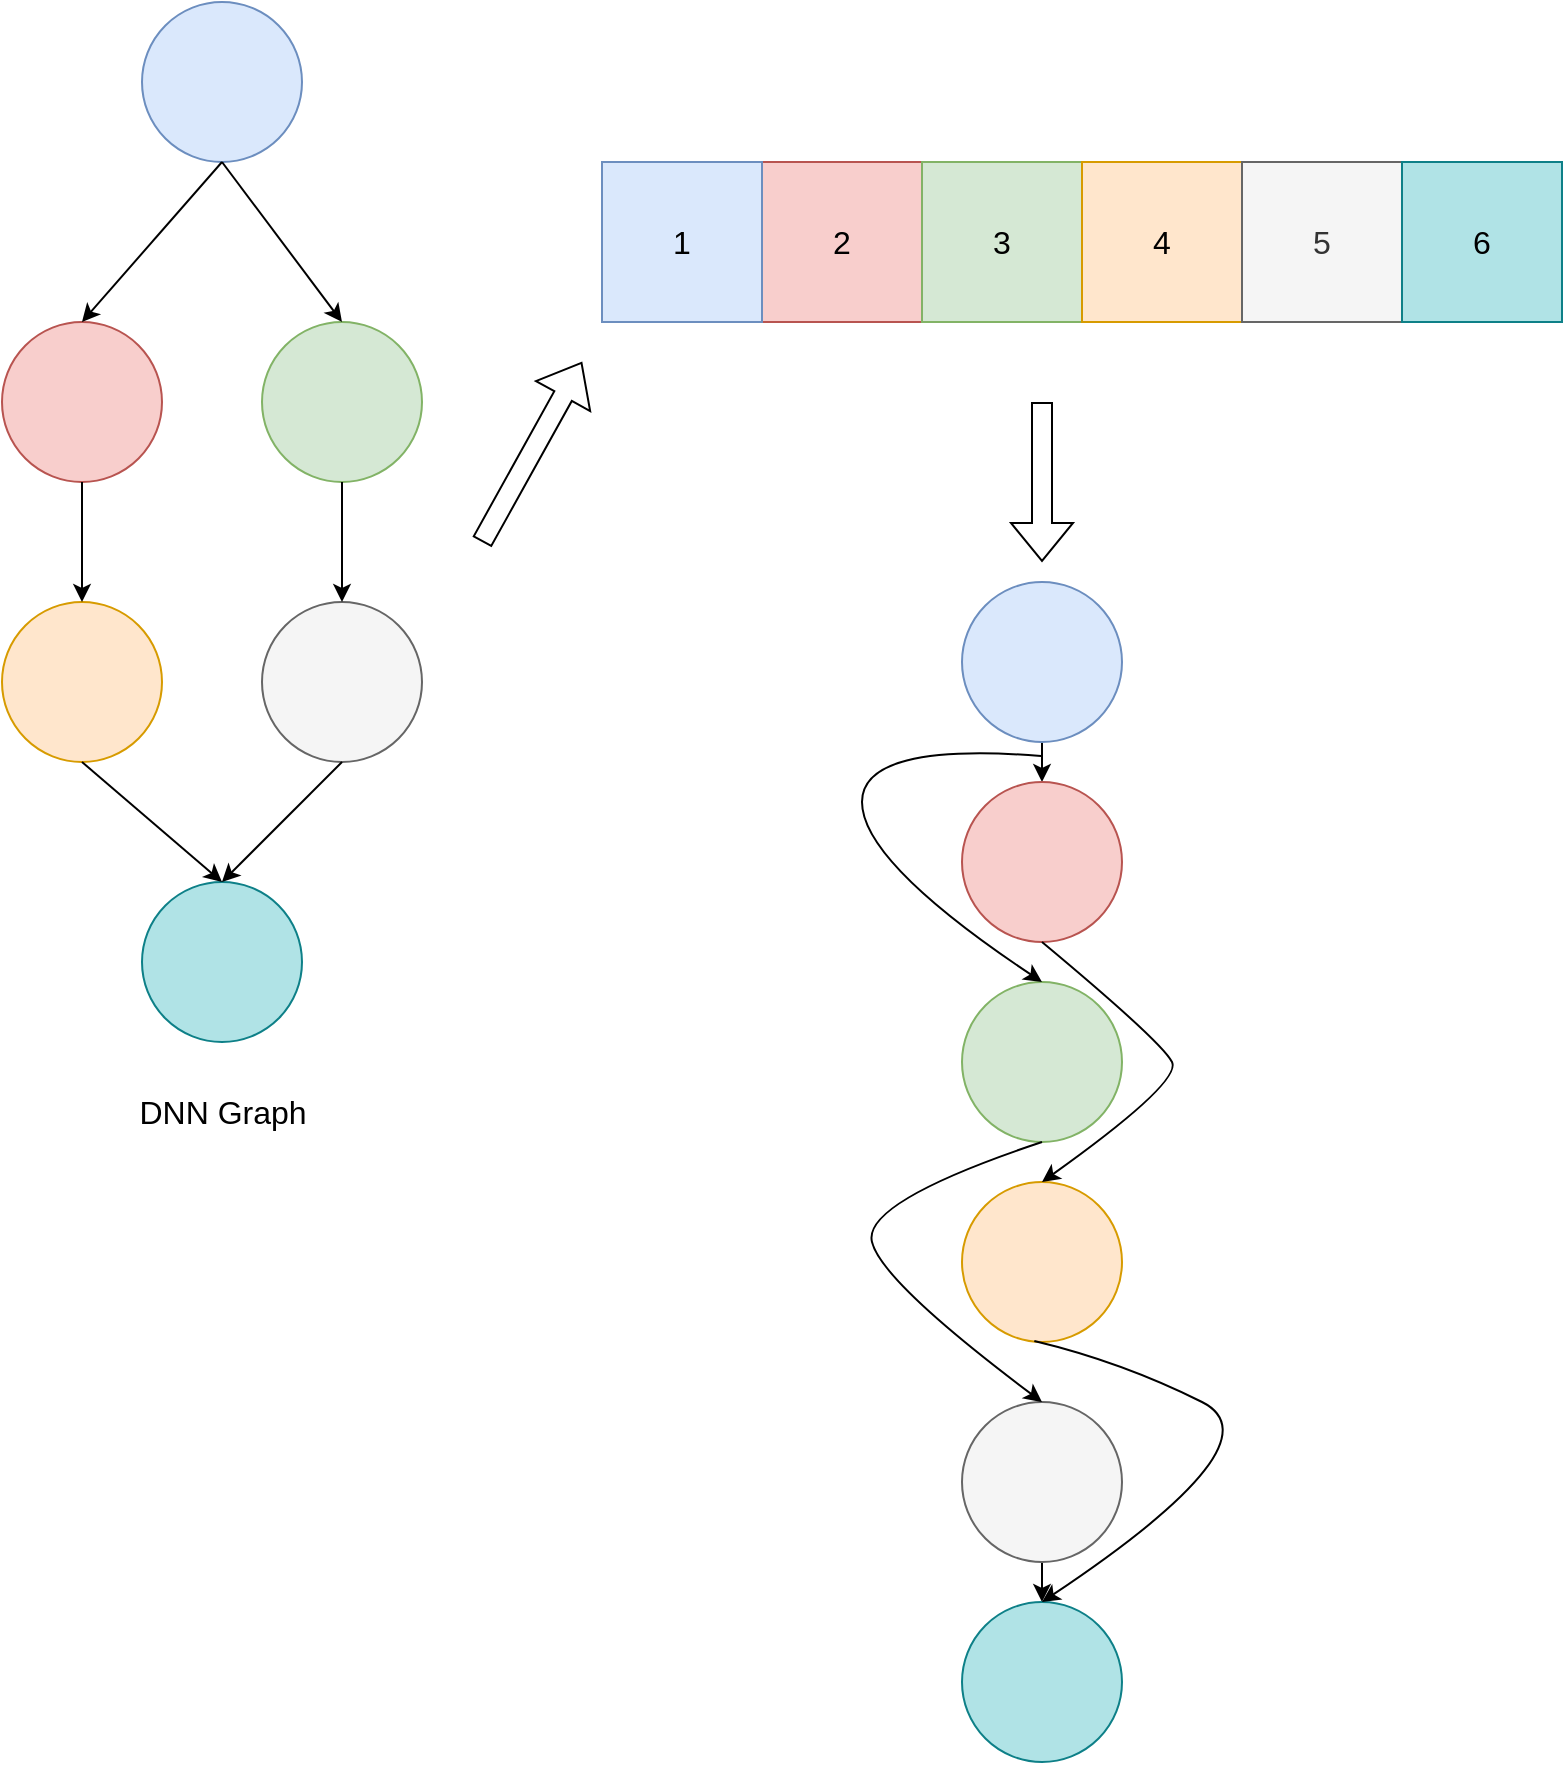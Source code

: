 <mxfile version="21.6.2" type="device">
  <diagram name="Page-1" id="F5YP_6ZQYpNd-fvwxbN8">
    <mxGraphModel dx="1317" dy="1114" grid="1" gridSize="10" guides="1" tooltips="1" connect="1" arrows="1" fold="1" page="1" pageScale="1" pageWidth="850" pageHeight="1100" math="0" shadow="0">
      <root>
        <mxCell id="0" />
        <mxCell id="1" parent="0" />
        <mxCell id="mf4FLGCIT8A18HbWf-Ss-4" value="" style="ellipse;whiteSpace=wrap;html=1;aspect=fixed;fillColor=#dae8fc;strokeColor=#6c8ebf;" vertex="1" parent="1">
          <mxGeometry x="120" y="40" width="80" height="80" as="geometry" />
        </mxCell>
        <mxCell id="mf4FLGCIT8A18HbWf-Ss-5" value="" style="ellipse;whiteSpace=wrap;html=1;aspect=fixed;fillColor=#f8cecc;strokeColor=#b85450;" vertex="1" parent="1">
          <mxGeometry x="50" y="200" width="80" height="80" as="geometry" />
        </mxCell>
        <mxCell id="mf4FLGCIT8A18HbWf-Ss-7" value="" style="ellipse;whiteSpace=wrap;html=1;aspect=fixed;fillColor=#d5e8d4;strokeColor=#82b366;" vertex="1" parent="1">
          <mxGeometry x="180" y="200" width="80" height="80" as="geometry" />
        </mxCell>
        <mxCell id="mf4FLGCIT8A18HbWf-Ss-8" value="" style="ellipse;whiteSpace=wrap;html=1;aspect=fixed;fillColor=#f5f5f5;fontColor=#333333;strokeColor=#666666;" vertex="1" parent="1">
          <mxGeometry x="180" y="340" width="80" height="80" as="geometry" />
        </mxCell>
        <mxCell id="mf4FLGCIT8A18HbWf-Ss-9" value="" style="endArrow=classic;html=1;rounded=0;exitX=0.5;exitY=1;exitDx=0;exitDy=0;entryX=0.5;entryY=0;entryDx=0;entryDy=0;" edge="1" parent="1" source="mf4FLGCIT8A18HbWf-Ss-4" target="mf4FLGCIT8A18HbWf-Ss-5">
          <mxGeometry width="50" height="50" relative="1" as="geometry">
            <mxPoint x="110" y="380" as="sourcePoint" />
            <mxPoint x="160" y="330" as="targetPoint" />
          </mxGeometry>
        </mxCell>
        <mxCell id="mf4FLGCIT8A18HbWf-Ss-11" value="" style="endArrow=classic;html=1;rounded=0;exitX=0.5;exitY=1;exitDx=0;exitDy=0;entryX=0.5;entryY=0;entryDx=0;entryDy=0;" edge="1" parent="1" source="mf4FLGCIT8A18HbWf-Ss-4" target="mf4FLGCIT8A18HbWf-Ss-7">
          <mxGeometry width="50" height="50" relative="1" as="geometry">
            <mxPoint x="210" y="140" as="sourcePoint" />
            <mxPoint x="210" y="210" as="targetPoint" />
          </mxGeometry>
        </mxCell>
        <mxCell id="mf4FLGCIT8A18HbWf-Ss-12" value="" style="ellipse;whiteSpace=wrap;html=1;aspect=fixed;fillColor=#ffe6cc;strokeColor=#d79b00;" vertex="1" parent="1">
          <mxGeometry x="50" y="340" width="80" height="80" as="geometry" />
        </mxCell>
        <mxCell id="mf4FLGCIT8A18HbWf-Ss-14" value="" style="ellipse;whiteSpace=wrap;html=1;aspect=fixed;fillColor=#b0e3e6;strokeColor=#0e8088;" vertex="1" parent="1">
          <mxGeometry x="120" y="480" width="80" height="80" as="geometry" />
        </mxCell>
        <mxCell id="mf4FLGCIT8A18HbWf-Ss-16" value="" style="endArrow=classic;html=1;rounded=0;exitX=0.5;exitY=1;exitDx=0;exitDy=0;entryX=0.5;entryY=0;entryDx=0;entryDy=0;" edge="1" parent="1" source="mf4FLGCIT8A18HbWf-Ss-5" target="mf4FLGCIT8A18HbWf-Ss-12">
          <mxGeometry width="50" height="50" relative="1" as="geometry">
            <mxPoint x="201" y="289" as="sourcePoint" />
            <mxPoint x="130" y="360" as="targetPoint" />
          </mxGeometry>
        </mxCell>
        <mxCell id="mf4FLGCIT8A18HbWf-Ss-17" value="" style="endArrow=classic;html=1;rounded=0;exitX=0.5;exitY=1;exitDx=0;exitDy=0;entryX=0.5;entryY=0;entryDx=0;entryDy=0;" edge="1" parent="1" source="mf4FLGCIT8A18HbWf-Ss-7" target="mf4FLGCIT8A18HbWf-Ss-8">
          <mxGeometry width="50" height="50" relative="1" as="geometry">
            <mxPoint x="261" y="289" as="sourcePoint" />
            <mxPoint x="190" y="360" as="targetPoint" />
          </mxGeometry>
        </mxCell>
        <mxCell id="mf4FLGCIT8A18HbWf-Ss-18" value="" style="endArrow=classic;html=1;rounded=0;exitX=0.5;exitY=1;exitDx=0;exitDy=0;entryX=0.5;entryY=0;entryDx=0;entryDy=0;" edge="1" parent="1" source="mf4FLGCIT8A18HbWf-Ss-12" target="mf4FLGCIT8A18HbWf-Ss-14">
          <mxGeometry width="50" height="50" relative="1" as="geometry">
            <mxPoint x="201" y="289" as="sourcePoint" />
            <mxPoint x="130" y="360" as="targetPoint" />
          </mxGeometry>
        </mxCell>
        <mxCell id="mf4FLGCIT8A18HbWf-Ss-19" value="" style="endArrow=classic;html=1;rounded=0;exitX=0.5;exitY=1;exitDx=0;exitDy=0;entryX=0.5;entryY=0;entryDx=0;entryDy=0;" edge="1" parent="1" source="mf4FLGCIT8A18HbWf-Ss-8" target="mf4FLGCIT8A18HbWf-Ss-14">
          <mxGeometry width="50" height="50" relative="1" as="geometry">
            <mxPoint x="130" y="440" as="sourcePoint" />
            <mxPoint x="210" y="490" as="targetPoint" />
          </mxGeometry>
        </mxCell>
        <mxCell id="mf4FLGCIT8A18HbWf-Ss-20" value="&lt;font style=&quot;font-size: 16px;&quot;&gt;DNN Graph&lt;/font&gt;" style="text;html=1;align=center;verticalAlign=middle;resizable=0;points=[];autosize=1;strokeColor=none;fillColor=none;" vertex="1" parent="1">
          <mxGeometry x="105" y="580" width="110" height="30" as="geometry" />
        </mxCell>
        <mxCell id="mf4FLGCIT8A18HbWf-Ss-21" value="&lt;font style=&quot;font-size: 16px;&quot;&gt;2&lt;/font&gt;" style="whiteSpace=wrap;html=1;aspect=fixed;fillColor=#f8cecc;strokeColor=#b85450;" vertex="1" parent="1">
          <mxGeometry x="430" y="120" width="80" height="80" as="geometry" />
        </mxCell>
        <mxCell id="mf4FLGCIT8A18HbWf-Ss-22" value="&lt;font style=&quot;font-size: 16px;&quot;&gt;3&lt;/font&gt;" style="whiteSpace=wrap;html=1;aspect=fixed;fillColor=#d5e8d4;strokeColor=#82b366;" vertex="1" parent="1">
          <mxGeometry x="510" y="120" width="80" height="80" as="geometry" />
        </mxCell>
        <mxCell id="mf4FLGCIT8A18HbWf-Ss-23" value="&lt;font style=&quot;font-size: 16px;&quot;&gt;4&lt;/font&gt;" style="whiteSpace=wrap;html=1;aspect=fixed;fillColor=#ffe6cc;strokeColor=#d79b00;" vertex="1" parent="1">
          <mxGeometry x="590" y="120" width="80" height="80" as="geometry" />
        </mxCell>
        <mxCell id="mf4FLGCIT8A18HbWf-Ss-24" value="&lt;font style=&quot;font-size: 16px;&quot;&gt;5&lt;/font&gt;" style="whiteSpace=wrap;html=1;aspect=fixed;fillColor=#f5f5f5;strokeColor=#666666;fontColor=#333333;" vertex="1" parent="1">
          <mxGeometry x="670" y="120" width="80" height="80" as="geometry" />
        </mxCell>
        <mxCell id="mf4FLGCIT8A18HbWf-Ss-25" value="&lt;font style=&quot;font-size: 16px;&quot;&gt;1&lt;/font&gt;" style="whiteSpace=wrap;html=1;aspect=fixed;fillColor=#dae8fc;strokeColor=#6c8ebf;" vertex="1" parent="1">
          <mxGeometry x="350" y="120" width="80" height="80" as="geometry" />
        </mxCell>
        <mxCell id="mf4FLGCIT8A18HbWf-Ss-26" value="&lt;font style=&quot;font-size: 16px;&quot;&gt;6&lt;/font&gt;" style="whiteSpace=wrap;html=1;aspect=fixed;fillColor=#b0e3e6;strokeColor=#0e8088;" vertex="1" parent="1">
          <mxGeometry x="750" y="120" width="80" height="80" as="geometry" />
        </mxCell>
        <mxCell id="mf4FLGCIT8A18HbWf-Ss-27" value="" style="shape=flexArrow;endArrow=classic;html=1;rounded=0;" edge="1" parent="1">
          <mxGeometry width="50" height="50" relative="1" as="geometry">
            <mxPoint x="290" y="310" as="sourcePoint" />
            <mxPoint x="340" y="220" as="targetPoint" />
          </mxGeometry>
        </mxCell>
        <mxCell id="mf4FLGCIT8A18HbWf-Ss-28" value="" style="shape=flexArrow;endArrow=classic;html=1;rounded=0;" edge="1" parent="1">
          <mxGeometry width="50" height="50" relative="1" as="geometry">
            <mxPoint x="570" y="240" as="sourcePoint" />
            <mxPoint x="570" y="320" as="targetPoint" />
          </mxGeometry>
        </mxCell>
        <mxCell id="mf4FLGCIT8A18HbWf-Ss-29" value="&amp;nbsp;" style="text;whiteSpace=wrap;html=1;" vertex="1" parent="1">
          <mxGeometry x="450" y="450" width="40" height="40" as="geometry" />
        </mxCell>
        <mxCell id="mf4FLGCIT8A18HbWf-Ss-36" style="edgeStyle=orthogonalEdgeStyle;rounded=0;orthogonalLoop=1;jettySize=auto;html=1;exitX=0.5;exitY=1;exitDx=0;exitDy=0;entryX=0.5;entryY=0;entryDx=0;entryDy=0;" edge="1" parent="1" source="mf4FLGCIT8A18HbWf-Ss-30" target="mf4FLGCIT8A18HbWf-Ss-31">
          <mxGeometry relative="1" as="geometry" />
        </mxCell>
        <mxCell id="mf4FLGCIT8A18HbWf-Ss-30" value="" style="ellipse;whiteSpace=wrap;html=1;aspect=fixed;fillColor=#dae8fc;strokeColor=#6c8ebf;" vertex="1" parent="1">
          <mxGeometry x="530" y="330" width="80" height="80" as="geometry" />
        </mxCell>
        <mxCell id="mf4FLGCIT8A18HbWf-Ss-31" value="" style="ellipse;whiteSpace=wrap;html=1;aspect=fixed;fillColor=#f8cecc;strokeColor=#b85450;" vertex="1" parent="1">
          <mxGeometry x="530" y="430" width="80" height="80" as="geometry" />
        </mxCell>
        <mxCell id="mf4FLGCIT8A18HbWf-Ss-32" value="" style="ellipse;whiteSpace=wrap;html=1;aspect=fixed;fillColor=#d5e8d4;strokeColor=#82b366;" vertex="1" parent="1">
          <mxGeometry x="530" y="530" width="80" height="80" as="geometry" />
        </mxCell>
        <mxCell id="mf4FLGCIT8A18HbWf-Ss-33" value="" style="ellipse;whiteSpace=wrap;html=1;aspect=fixed;fillColor=#ffe6cc;strokeColor=#d79b00;" vertex="1" parent="1">
          <mxGeometry x="530" y="630" width="80" height="80" as="geometry" />
        </mxCell>
        <mxCell id="mf4FLGCIT8A18HbWf-Ss-40" style="edgeStyle=orthogonalEdgeStyle;rounded=0;orthogonalLoop=1;jettySize=auto;html=1;exitX=0.5;exitY=1;exitDx=0;exitDy=0;entryX=0.5;entryY=0;entryDx=0;entryDy=0;" edge="1" parent="1" source="mf4FLGCIT8A18HbWf-Ss-34" target="mf4FLGCIT8A18HbWf-Ss-35">
          <mxGeometry relative="1" as="geometry" />
        </mxCell>
        <mxCell id="mf4FLGCIT8A18HbWf-Ss-34" value="" style="ellipse;whiteSpace=wrap;html=1;aspect=fixed;fillColor=#f5f5f5;fontColor=#333333;strokeColor=#666666;" vertex="1" parent="1">
          <mxGeometry x="530" y="740" width="80" height="80" as="geometry" />
        </mxCell>
        <mxCell id="mf4FLGCIT8A18HbWf-Ss-35" value="" style="ellipse;whiteSpace=wrap;html=1;aspect=fixed;fillColor=#b0e3e6;strokeColor=#0e8088;" vertex="1" parent="1">
          <mxGeometry x="530" y="840" width="80" height="80" as="geometry" />
        </mxCell>
        <mxCell id="mf4FLGCIT8A18HbWf-Ss-43" value="" style="curved=1;endArrow=classic;html=1;rounded=0;entryX=0.5;entryY=0;entryDx=0;entryDy=0;exitX=0.494;exitY=1.087;exitDx=0;exitDy=0;exitPerimeter=0;" edge="1" parent="1" source="mf4FLGCIT8A18HbWf-Ss-30" target="mf4FLGCIT8A18HbWf-Ss-32">
          <mxGeometry width="50" height="50" relative="1" as="geometry">
            <mxPoint x="400" y="440" as="sourcePoint" />
            <mxPoint x="420" y="600" as="targetPoint" />
            <Array as="points">
              <mxPoint x="480" y="410" />
              <mxPoint x="480" y="470" />
            </Array>
          </mxGeometry>
        </mxCell>
        <mxCell id="mf4FLGCIT8A18HbWf-Ss-44" value="" style="curved=1;endArrow=classic;html=1;rounded=0;exitX=0.5;exitY=1;exitDx=0;exitDy=0;entryX=0.5;entryY=0;entryDx=0;entryDy=0;" edge="1" parent="1" source="mf4FLGCIT8A18HbWf-Ss-32" target="mf4FLGCIT8A18HbWf-Ss-34">
          <mxGeometry width="50" height="50" relative="1" as="geometry">
            <mxPoint x="430" y="640" as="sourcePoint" />
            <mxPoint x="480" y="590" as="targetPoint" />
            <Array as="points">
              <mxPoint x="480" y="640" />
              <mxPoint x="490" y="680" />
            </Array>
          </mxGeometry>
        </mxCell>
        <mxCell id="mf4FLGCIT8A18HbWf-Ss-45" value="" style="curved=1;endArrow=classic;html=1;rounded=0;exitX=0.452;exitY=0.994;exitDx=0;exitDy=0;exitPerimeter=0;entryX=0.5;entryY=0;entryDx=0;entryDy=0;" edge="1" parent="1" source="mf4FLGCIT8A18HbWf-Ss-33" target="mf4FLGCIT8A18HbWf-Ss-35">
          <mxGeometry width="50" height="50" relative="1" as="geometry">
            <mxPoint x="420" y="680" as="sourcePoint" />
            <mxPoint x="470" y="630" as="targetPoint" />
            <Array as="points">
              <mxPoint x="610" y="720" />
              <mxPoint x="690" y="760" />
            </Array>
          </mxGeometry>
        </mxCell>
        <mxCell id="mf4FLGCIT8A18HbWf-Ss-46" value="" style="curved=1;endArrow=classic;html=1;rounded=0;exitX=0.5;exitY=1;exitDx=0;exitDy=0;entryX=0.5;entryY=0;entryDx=0;entryDy=0;" edge="1" parent="1" source="mf4FLGCIT8A18HbWf-Ss-31" target="mf4FLGCIT8A18HbWf-Ss-33">
          <mxGeometry width="50" height="50" relative="1" as="geometry">
            <mxPoint x="670" y="560" as="sourcePoint" />
            <mxPoint x="720" y="510" as="targetPoint" />
            <Array as="points">
              <mxPoint x="630" y="560" />
              <mxPoint x="640" y="580" />
            </Array>
          </mxGeometry>
        </mxCell>
      </root>
    </mxGraphModel>
  </diagram>
</mxfile>
